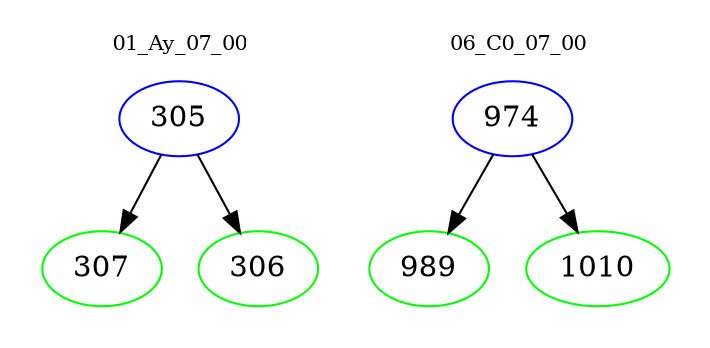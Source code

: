 digraph{
subgraph cluster_0 {
color = white
label = "01_Ay_07_00";
fontsize=10;
T0_305 [label="305", color="blue"]
T0_305 -> T0_307 [color="black"]
T0_307 [label="307", color="green"]
T0_305 -> T0_306 [color="black"]
T0_306 [label="306", color="green"]
}
subgraph cluster_1 {
color = white
label = "06_C0_07_00";
fontsize=10;
T1_974 [label="974", color="blue"]
T1_974 -> T1_989 [color="black"]
T1_989 [label="989", color="green"]
T1_974 -> T1_1010 [color="black"]
T1_1010 [label="1010", color="green"]
}
}
